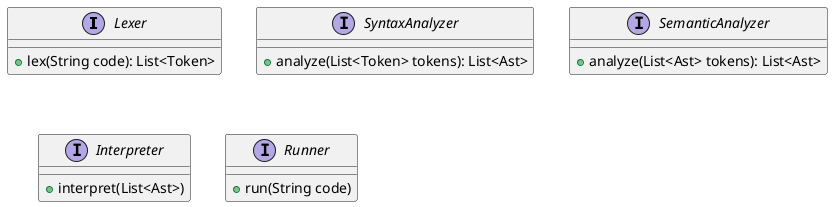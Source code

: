 @startuml

interface Lexer {
    + lex(String code): List<Token>
}
interface SyntaxAnalyzer {
    + analyze(List<Token> tokens): List<Ast>
}
interface SemanticAnalyzer {
    + analyze(List<Ast> tokens): List<Ast>
}
interface Interpreter {
    + interpret(List<Ast>)
}
interface Runner {
    + run(String code)
}


@enduml